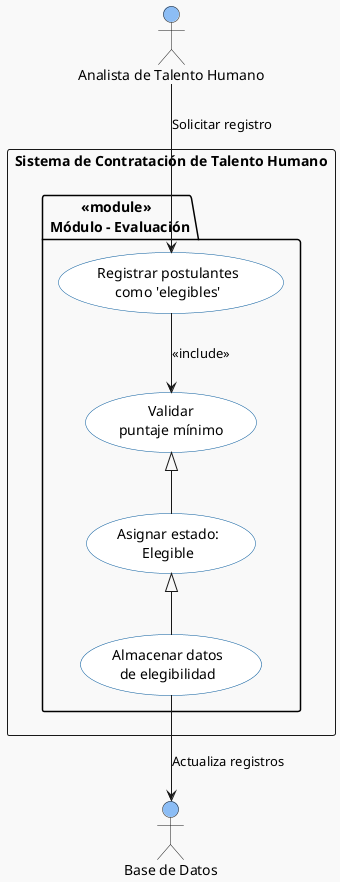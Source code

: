 @startuml
skinparam backgroundColor #F9F9F9
skinparam actorBackgroundColor #8CBDF5
skinparam usecaseBackgroundColor #FFFFFF
skinparam usecaseBorderColor #01579B

top to bottom direction

actor "Analista de Talento Humano" as ActorAnalista


rectangle "Sistema de Contratación de Talento Humano" as Sistema {
package "<<module>> \n Módulo - Evaluación" as Modulo {

  usecase "Registrar postulantes\ncomo 'elegibles'" as UC20
  usecase "Validar\npuntaje mínimo" as UC20_1
  usecase "Asignar estado:\nElegible" as UC20_2
  usecase "Almacenar datos\nde elegibilidad" as UC20_3
}
}

'' Relaciones principales del caso de uso
ActorAnalista --> UC20 : "Solicitar registro"
UC20 --> UC20_1 : <<include>>

'' Generalización de procesos de registro
UC20_1 <|-- UC20_2
UC20_2 <|-- UC20_3

UC20_3 --> "Base de Datos" : "Actualiza registros"

@enduml